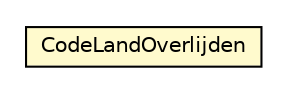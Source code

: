 #!/usr/local/bin/dot
#
# Class diagram 
# Generated by UMLGraph version R5_6-24-gf6e263 (http://www.umlgraph.org/)
#

digraph G {
	edge [fontname="Helvetica",fontsize=10,labelfontname="Helvetica",labelfontsize=10];
	node [fontname="Helvetica",fontsize=10,shape=plaintext];
	nodesep=0.25;
	ranksep=0.5;
	// nl.egem.stuf.sector.bg._0204.PRSFund.CodeLandOverlijden
	c153216 [label=<<table title="nl.egem.stuf.sector.bg._0204.PRSFund.CodeLandOverlijden" border="0" cellborder="1" cellspacing="0" cellpadding="2" port="p" bgcolor="lemonChiffon" href="./PRSFund.CodeLandOverlijden.html">
		<tr><td><table border="0" cellspacing="0" cellpadding="1">
<tr><td align="center" balign="center"> CodeLandOverlijden </td></tr>
		</table></td></tr>
		</table>>, URL="./PRSFund.CodeLandOverlijden.html", fontname="Helvetica", fontcolor="black", fontsize=10.0];
}

